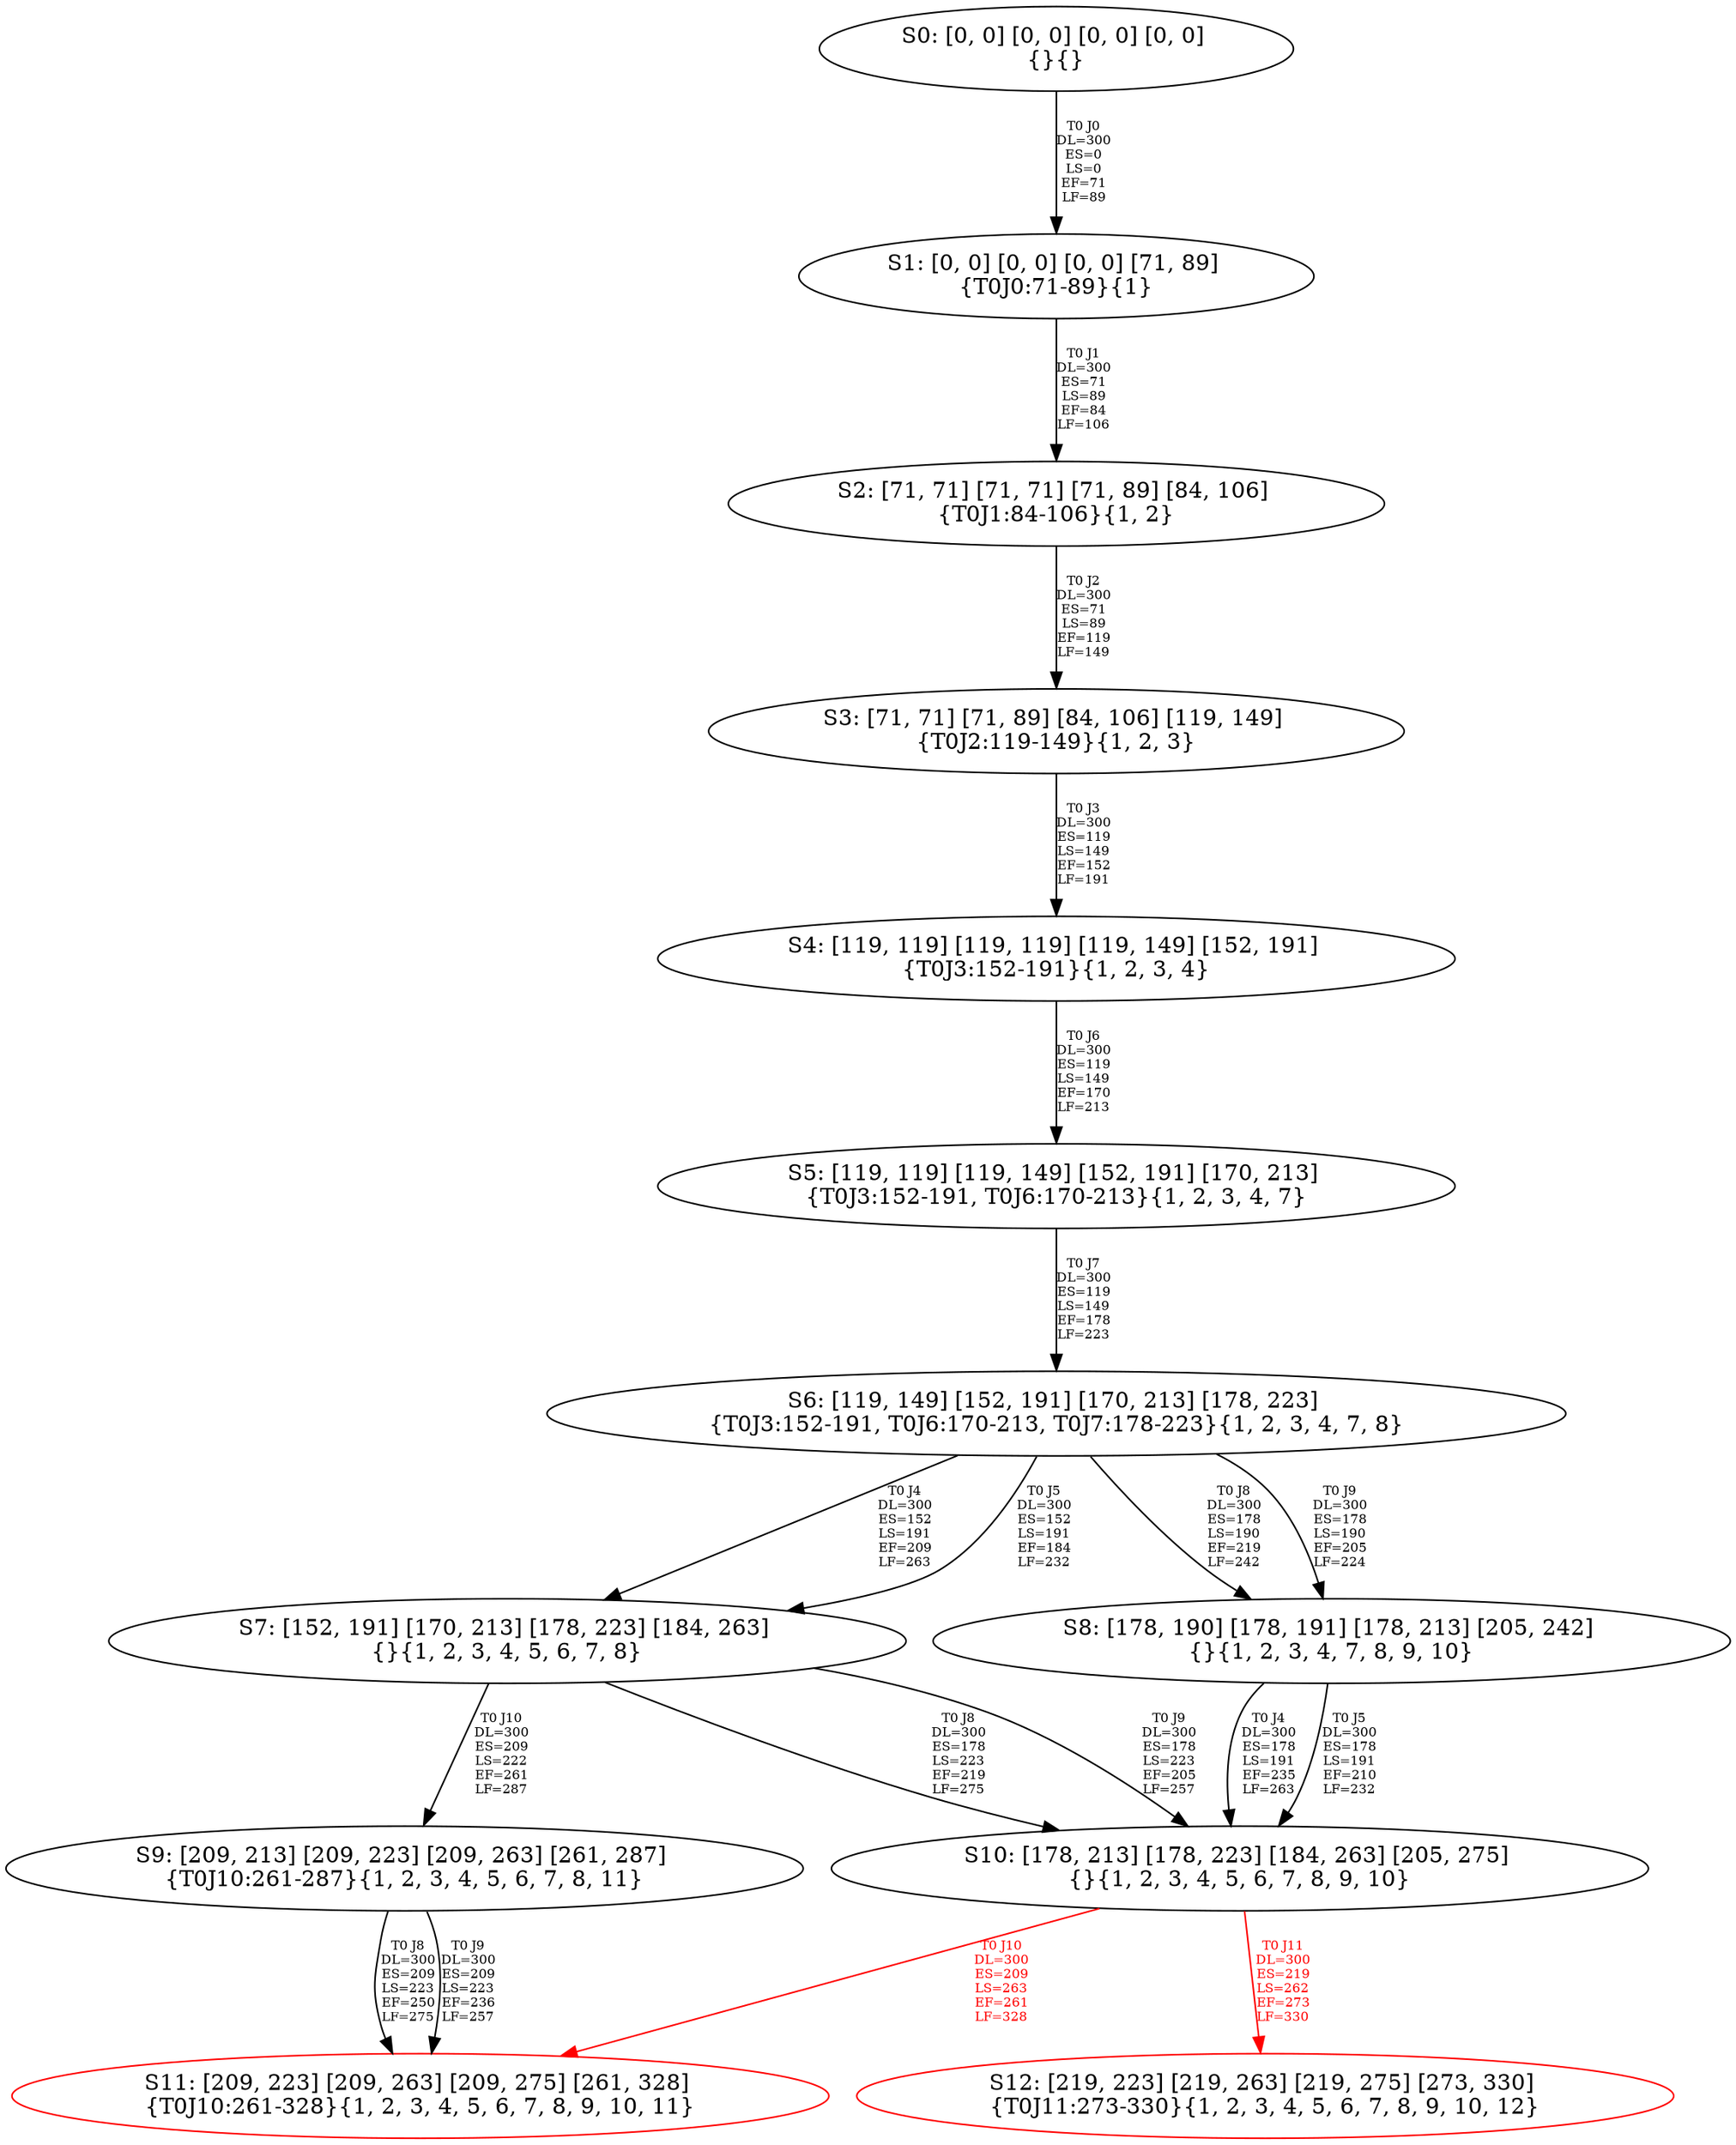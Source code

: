 digraph {
	S0[label="S0: [0, 0] [0, 0] [0, 0] [0, 0] \n{}{}"];
	S1[label="S1: [0, 0] [0, 0] [0, 0] [71, 89] \n{T0J0:71-89}{1}"];
	S2[label="S2: [71, 71] [71, 71] [71, 89] [84, 106] \n{T0J1:84-106}{1, 2}"];
	S3[label="S3: [71, 71] [71, 89] [84, 106] [119, 149] \n{T0J2:119-149}{1, 2, 3}"];
	S4[label="S4: [119, 119] [119, 119] [119, 149] [152, 191] \n{T0J3:152-191}{1, 2, 3, 4}"];
	S5[label="S5: [119, 119] [119, 149] [152, 191] [170, 213] \n{T0J3:152-191, T0J6:170-213}{1, 2, 3, 4, 7}"];
	S6[label="S6: [119, 149] [152, 191] [170, 213] [178, 223] \n{T0J3:152-191, T0J6:170-213, T0J7:178-223}{1, 2, 3, 4, 7, 8}"];
	S7[label="S7: [152, 191] [170, 213] [178, 223] [184, 263] \n{}{1, 2, 3, 4, 5, 6, 7, 8}"];
	S8[label="S8: [178, 190] [178, 191] [178, 213] [205, 242] \n{}{1, 2, 3, 4, 7, 8, 9, 10}"];
	S9[label="S9: [209, 213] [209, 223] [209, 263] [261, 287] \n{T0J10:261-287}{1, 2, 3, 4, 5, 6, 7, 8, 11}"];
	S10[label="S10: [178, 213] [178, 223] [184, 263] [205, 275] \n{}{1, 2, 3, 4, 5, 6, 7, 8, 9, 10}"];
	S11[label="S11: [209, 223] [209, 263] [209, 275] [261, 328] \n{T0J10:261-328}{1, 2, 3, 4, 5, 6, 7, 8, 9, 10, 11}"];
	S12[label="S12: [219, 223] [219, 263] [219, 275] [273, 330] \n{T0J11:273-330}{1, 2, 3, 4, 5, 6, 7, 8, 9, 10, 12}"];
	S0 -> S1[label="T0 J0\nDL=300\nES=0\nLS=0\nEF=71\nLF=89",fontsize=8];
	S1 -> S2[label="T0 J1\nDL=300\nES=71\nLS=89\nEF=84\nLF=106",fontsize=8];
	S2 -> S3[label="T0 J2\nDL=300\nES=71\nLS=89\nEF=119\nLF=149",fontsize=8];
	S3 -> S4[label="T0 J3\nDL=300\nES=119\nLS=149\nEF=152\nLF=191",fontsize=8];
	S4 -> S5[label="T0 J6\nDL=300\nES=119\nLS=149\nEF=170\nLF=213",fontsize=8];
	S5 -> S6[label="T0 J7\nDL=300\nES=119\nLS=149\nEF=178\nLF=223",fontsize=8];
	S6 -> S7[label="T0 J4\nDL=300\nES=152\nLS=191\nEF=209\nLF=263",fontsize=8];
	S6 -> S7[label="T0 J5\nDL=300\nES=152\nLS=191\nEF=184\nLF=232",fontsize=8];
	S6 -> S8[label="T0 J8\nDL=300\nES=178\nLS=190\nEF=219\nLF=242",fontsize=8];
	S6 -> S8[label="T0 J9\nDL=300\nES=178\nLS=190\nEF=205\nLF=224",fontsize=8];
	S7 -> S10[label="T0 J8\nDL=300\nES=178\nLS=223\nEF=219\nLF=275",fontsize=8];
	S7 -> S10[label="T0 J9\nDL=300\nES=178\nLS=223\nEF=205\nLF=257",fontsize=8];
	S7 -> S9[label="T0 J10\nDL=300\nES=209\nLS=222\nEF=261\nLF=287",fontsize=8];
	S8 -> S10[label="T0 J4\nDL=300\nES=178\nLS=191\nEF=235\nLF=263",fontsize=8];
	S8 -> S10[label="T0 J5\nDL=300\nES=178\nLS=191\nEF=210\nLF=232",fontsize=8];
	S9 -> S11[label="T0 J8\nDL=300\nES=209\nLS=223\nEF=250\nLF=275",fontsize=8];
	S9 -> S11[label="T0 J9\nDL=300\nES=209\nLS=223\nEF=236\nLF=257",fontsize=8];
	S10 -> S11[label="T0 J10\nDL=300\nES=209\nLS=263\nEF=261\nLF=328",color=Red,fontcolor=Red,fontsize=8];
S11[color=Red];
	S10 -> S12[label="T0 J11\nDL=300\nES=219\nLS=262\nEF=273\nLF=330",color=Red,fontcolor=Red,fontsize=8];
S12[color=Red];
}
